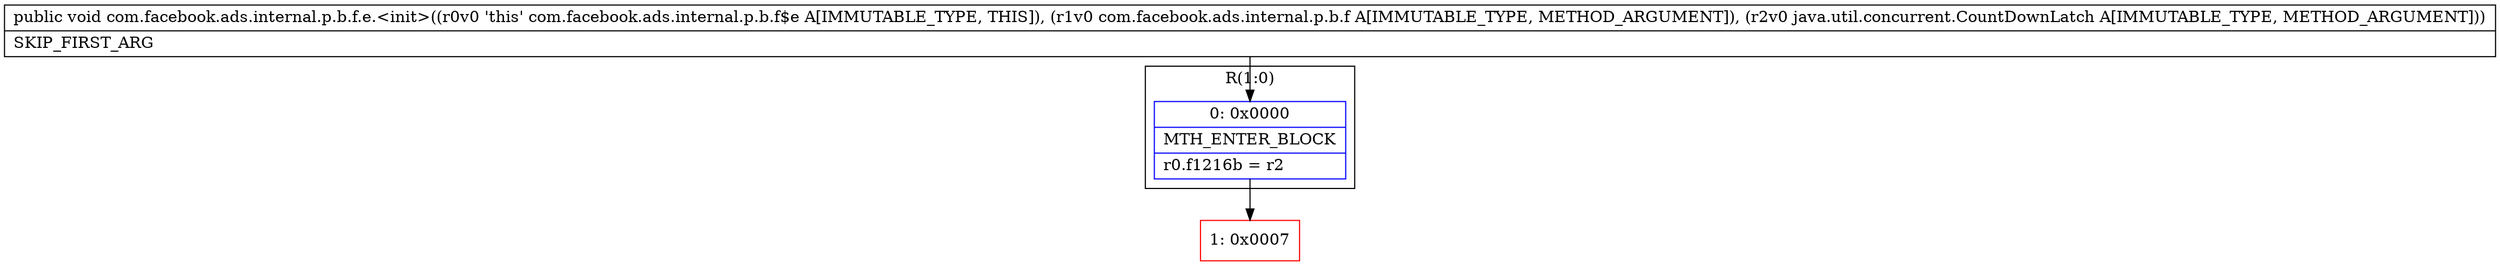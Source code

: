 digraph "CFG forcom.facebook.ads.internal.p.b.f.e.\<init\>(Lcom\/facebook\/ads\/internal\/p\/b\/f;Ljava\/util\/concurrent\/CountDownLatch;)V" {
subgraph cluster_Region_1745396000 {
label = "R(1:0)";
node [shape=record,color=blue];
Node_0 [shape=record,label="{0\:\ 0x0000|MTH_ENTER_BLOCK\l|r0.f1216b = r2\l}"];
}
Node_1 [shape=record,color=red,label="{1\:\ 0x0007}"];
MethodNode[shape=record,label="{public void com.facebook.ads.internal.p.b.f.e.\<init\>((r0v0 'this' com.facebook.ads.internal.p.b.f$e A[IMMUTABLE_TYPE, THIS]), (r1v0 com.facebook.ads.internal.p.b.f A[IMMUTABLE_TYPE, METHOD_ARGUMENT]), (r2v0 java.util.concurrent.CountDownLatch A[IMMUTABLE_TYPE, METHOD_ARGUMENT]))  | SKIP_FIRST_ARG\l}"];
MethodNode -> Node_0;
Node_0 -> Node_1;
}

